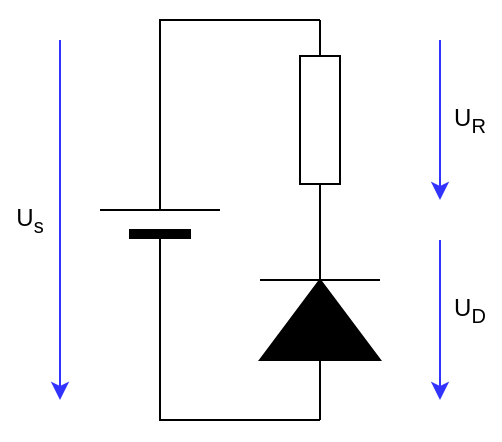 <mxfile version="26.2.14">
  <diagram name="Page-1" id="0MwNpZWuM2ZLu_GI8F2G">
    <mxGraphModel dx="929" dy="472" grid="1" gridSize="10" guides="1" tooltips="1" connect="1" arrows="1" fold="1" page="1" pageScale="1" pageWidth="850" pageHeight="1100" math="0" shadow="0">
      <root>
        <mxCell id="0" />
        <mxCell id="1" parent="0" />
        <mxCell id="b1hwzRF-qkrMCD2O1RCi-1" value="" style="pointerEvents=1;verticalLabelPosition=bottom;shadow=0;dashed=0;align=center;html=1;verticalAlign=top;shape=mxgraph.electrical.resistors.resistor_1;rotation=90;" vertex="1" parent="1">
          <mxGeometry x="170" y="120" width="100" height="20" as="geometry" />
        </mxCell>
        <mxCell id="b1hwzRF-qkrMCD2O1RCi-2" value="" style="pointerEvents=1;fillColor=strokeColor;verticalLabelPosition=bottom;shadow=0;dashed=0;align=center;html=1;verticalAlign=top;shape=mxgraph.electrical.diodes.diode;rotation=-90;" vertex="1" parent="1">
          <mxGeometry x="170" y="200" width="100" height="60" as="geometry" />
        </mxCell>
        <mxCell id="b1hwzRF-qkrMCD2O1RCi-3" value="" style="verticalLabelPosition=bottom;shadow=0;dashed=0;align=center;fillColor=strokeColor;html=1;verticalAlign=top;strokeWidth=1;shape=mxgraph.electrical.miscellaneous.monocell_battery;rotation=-90;" vertex="1" parent="1">
          <mxGeometry x="90" y="150" width="100" height="60" as="geometry" />
        </mxCell>
        <mxCell id="b1hwzRF-qkrMCD2O1RCi-4" value="" style="endArrow=none;html=1;rounded=0;entryX=0;entryY=0.5;entryDx=0;entryDy=0;entryPerimeter=0;exitX=1;exitY=0.5;exitDx=0;exitDy=0;exitPerimeter=0;" edge="1" parent="1" source="b1hwzRF-qkrMCD2O1RCi-3" target="b1hwzRF-qkrMCD2O1RCi-1">
          <mxGeometry width="50" height="50" relative="1" as="geometry">
            <mxPoint x="400" y="400" as="sourcePoint" />
            <mxPoint x="450" y="350" as="targetPoint" />
            <Array as="points">
              <mxPoint x="140" y="80" />
            </Array>
          </mxGeometry>
        </mxCell>
        <mxCell id="b1hwzRF-qkrMCD2O1RCi-5" value="" style="endArrow=none;html=1;rounded=0;entryX=0;entryY=0.5;entryDx=0;entryDy=0;entryPerimeter=0;exitX=0;exitY=0.5;exitDx=0;exitDy=0;exitPerimeter=0;" edge="1" parent="1" source="b1hwzRF-qkrMCD2O1RCi-3" target="b1hwzRF-qkrMCD2O1RCi-2">
          <mxGeometry width="50" height="50" relative="1" as="geometry">
            <mxPoint x="140" y="280" as="sourcePoint" />
            <mxPoint x="450" y="350" as="targetPoint" />
            <Array as="points">
              <mxPoint x="140" y="280" />
            </Array>
          </mxGeometry>
        </mxCell>
        <mxCell id="b1hwzRF-qkrMCD2O1RCi-6" value="" style="endArrow=classic;html=1;rounded=0;strokeColor=#3333FF;" edge="1" parent="1">
          <mxGeometry width="50" height="50" relative="1" as="geometry">
            <mxPoint x="90" y="90" as="sourcePoint" />
            <mxPoint x="90" y="270" as="targetPoint" />
          </mxGeometry>
        </mxCell>
        <mxCell id="b1hwzRF-qkrMCD2O1RCi-7" value="" style="endArrow=classic;html=1;rounded=0;strokeColor=#3333FF;" edge="1" parent="1">
          <mxGeometry width="50" height="50" relative="1" as="geometry">
            <mxPoint x="280" y="90" as="sourcePoint" />
            <mxPoint x="280" y="170" as="targetPoint" />
          </mxGeometry>
        </mxCell>
        <mxCell id="b1hwzRF-qkrMCD2O1RCi-8" value="" style="endArrow=classic;html=1;rounded=0;strokeColor=#3333FF;" edge="1" parent="1">
          <mxGeometry width="50" height="50" relative="1" as="geometry">
            <mxPoint x="280" y="190" as="sourcePoint" />
            <mxPoint x="280" y="270" as="targetPoint" />
          </mxGeometry>
        </mxCell>
        <mxCell id="b1hwzRF-qkrMCD2O1RCi-9" value="U&lt;sub&gt;s&lt;/sub&gt;" style="text;html=1;align=center;verticalAlign=middle;whiteSpace=wrap;rounded=0;" vertex="1" parent="1">
          <mxGeometry x="60" y="165" width="30" height="30" as="geometry" />
        </mxCell>
        <mxCell id="b1hwzRF-qkrMCD2O1RCi-10" value="U&lt;sub&gt;R&lt;/sub&gt;" style="text;html=1;align=center;verticalAlign=middle;whiteSpace=wrap;rounded=0;" vertex="1" parent="1">
          <mxGeometry x="280" y="115" width="30" height="30" as="geometry" />
        </mxCell>
        <mxCell id="b1hwzRF-qkrMCD2O1RCi-11" value="U&lt;sub&gt;D&lt;/sub&gt;" style="text;html=1;align=center;verticalAlign=middle;whiteSpace=wrap;rounded=0;" vertex="1" parent="1">
          <mxGeometry x="280" y="210" width="30" height="30" as="geometry" />
        </mxCell>
        <mxCell id="b1hwzRF-qkrMCD2O1RCi-12" value="" style="rounded=0;whiteSpace=wrap;html=1;fillColor=none;strokeColor=none;" vertex="1" parent="1">
          <mxGeometry x="60" y="70" width="250" height="220" as="geometry" />
        </mxCell>
      </root>
    </mxGraphModel>
  </diagram>
</mxfile>
